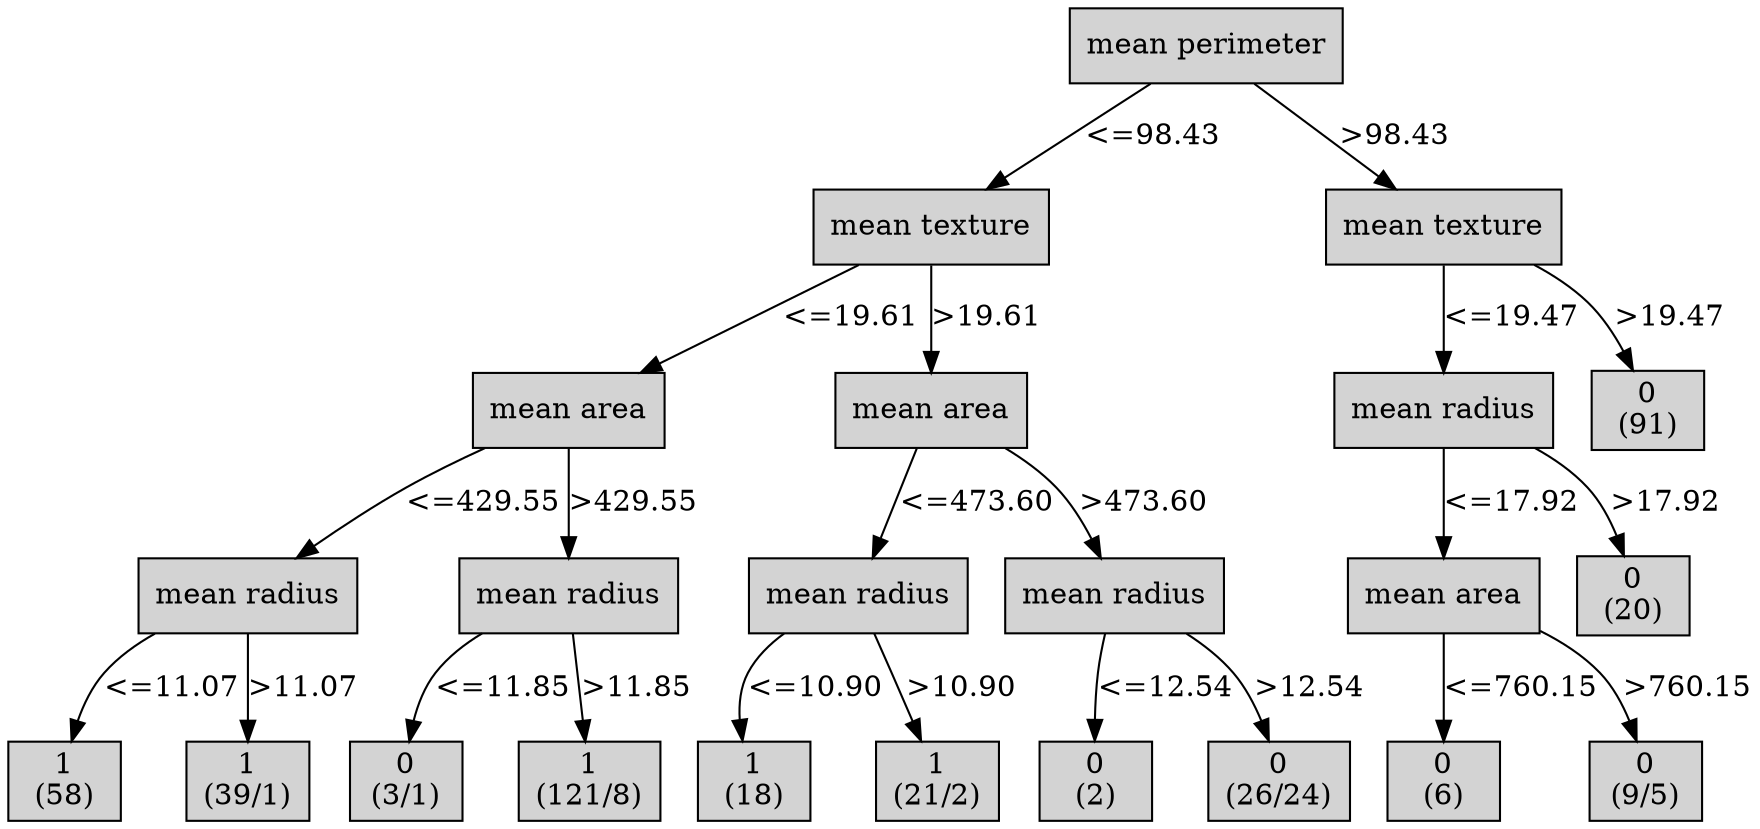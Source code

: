 digraph ID3_Tree {
"0" [shape=box, style=filled, label="mean perimeter
", weight=1]
"1" [shape=box, style=filled, label="mean texture
", weight=2]
0 -> 1 [ label = "<=98.43"];
"2" [shape=box, style=filled, label="mean area
", weight=3]
1 -> 2 [ label = "<=19.61"];
"3" [shape=box, style=filled, label="mean radius
", weight=4]
2 -> 3 [ label = "<=429.55"];
"4" [shape=box, style=filled, label="1
(58)
", weight=5]
3 -> 4 [ label = "<=11.07"];
"5" [shape=box, style=filled, label="1
(39/1)
", weight=5]
3 -> 5 [ label = ">11.07"];
"6" [shape=box, style=filled, label="mean radius
", weight=4]
2 -> 6 [ label = ">429.55"];
"7" [shape=box, style=filled, label="0
(3/1)
", weight=5]
6 -> 7 [ label = "<=11.85"];
"8" [shape=box, style=filled, label="1
(121/8)
", weight=5]
6 -> 8 [ label = ">11.85"];
"9" [shape=box, style=filled, label="mean area
", weight=3]
1 -> 9 [ label = ">19.61"];
"10" [shape=box, style=filled, label="mean radius
", weight=4]
9 -> 10 [ label = "<=473.60"];
"11" [shape=box, style=filled, label="1
(18)
", weight=5]
10 -> 11 [ label = "<=10.90"];
"12" [shape=box, style=filled, label="1
(21/2)
", weight=5]
10 -> 12 [ label = ">10.90"];
"13" [shape=box, style=filled, label="mean radius
", weight=4]
9 -> 13 [ label = ">473.60"];
"14" [shape=box, style=filled, label="0
(2)
", weight=5]
13 -> 14 [ label = "<=12.54"];
"15" [shape=box, style=filled, label="0
(26/24)
", weight=5]
13 -> 15 [ label = ">12.54"];
"16" [shape=box, style=filled, label="mean texture
", weight=2]
0 -> 16 [ label = ">98.43"];
"17" [shape=box, style=filled, label="mean radius
", weight=3]
16 -> 17 [ label = "<=19.47"];
"18" [shape=box, style=filled, label="mean area
", weight=4]
17 -> 18 [ label = "<=17.92"];
"19" [shape=box, style=filled, label="0
(6)
", weight=5]
18 -> 19 [ label = "<=760.15"];
"20" [shape=box, style=filled, label="0
(9/5)
", weight=5]
18 -> 20 [ label = ">760.15"];
"21" [shape=box, style=filled, label="0
(20)
", weight=4]
17 -> 21 [ label = ">17.92"];
"22" [shape=box, style=filled, label="0
(91)
", weight=3]
16 -> 22 [ label = ">19.47"];
{rank=same; 0;};
{rank=same; 1;16;};
{rank=same; 2;9;17;22;};
{rank=same; 3;6;10;13;18;21;};
{rank=same; 4;5;7;8;11;12;14;15;19;20;};
}